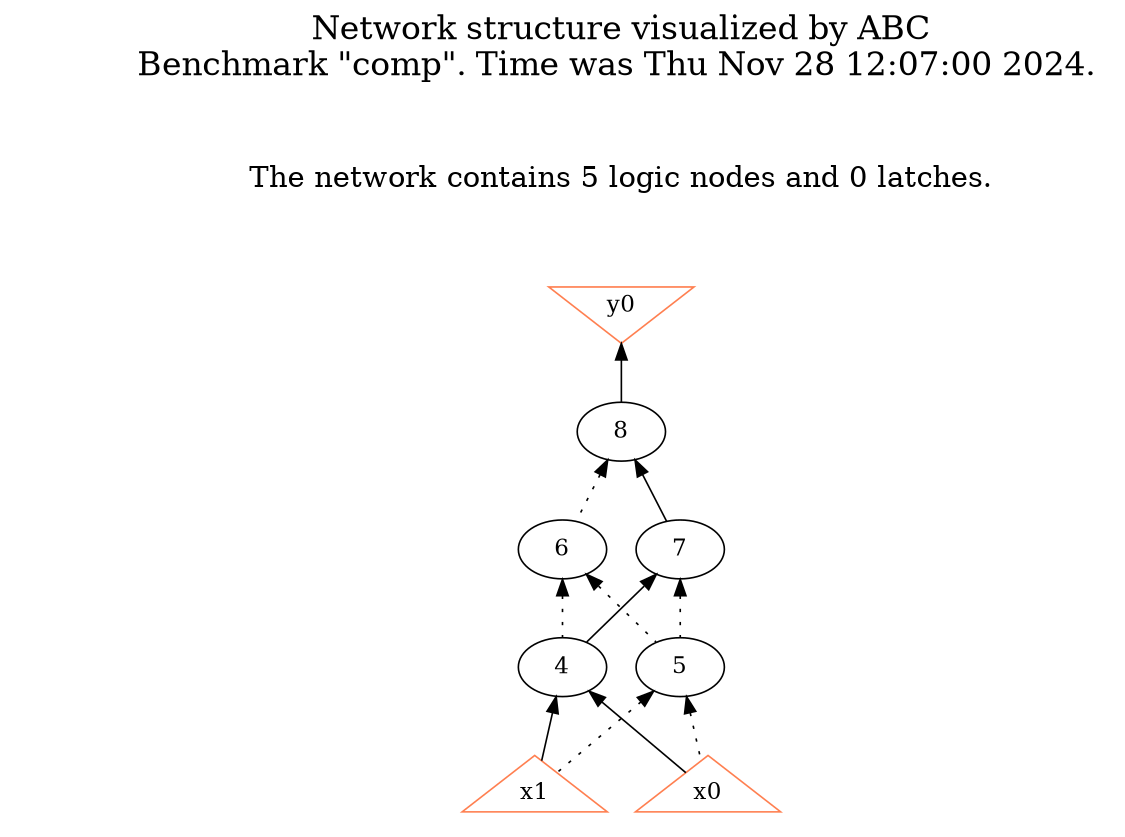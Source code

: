 # Network structure generated by ABC

digraph network {
size = "7.5,10";
center = true;
edge [dir = back];

{
  node [shape = plaintext];
  edge [style = invis];
  LevelTitle1 [label=""];
  LevelTitle2 [label=""];
  Level4 [label = ""];
  Level3 [label = ""];
  Level2 [label = ""];
  Level1 [label = ""];
  Level0 [label = ""];
  LevelTitle1 ->  LevelTitle2 ->  Level4 ->  Level3 ->  Level2 ->  Level1 ->  Level0;
}

{
  rank = same;
  LevelTitle1;
  title1 [shape=plaintext,
          fontsize=20,
          fontname = "Times-Roman",
          label="Network structure visualized by ABC\nBenchmark \"comp\". Time was Thu Nov 28 12:07:00 2024. "
         ];
}

{
  rank = same;
  LevelTitle2;
  title2 [shape=plaintext,
          fontsize=18,
          fontname = "Times-Roman",
          label="The network contains 5 logic nodes and 0 latches.\n"
         ];
}

{
  rank = same;
  Level4;
  Node3 [label = "y0", shape = invtriangle, color = coral, fillcolor = coral];
}

{
  rank = same;
  Level3;
  Node8 [label = "8\n", shape = ellipse];
}

{
  rank = same;
  Level2;
  Node6 [label = "6\n", shape = ellipse];
  Node7 [label = "7\n", shape = ellipse];
}

{
  rank = same;
  Level1;
  Node4 [label = "4\n", shape = ellipse];
  Node5 [label = "5\n", shape = ellipse];
}

{
  rank = same;
  Level0;
  Node1 [label = "x1", shape = triangle, color = coral, fillcolor = coral];
  Node2 [label = "x0", shape = triangle, color = coral, fillcolor = coral];
}

title1 -> title2 [style = invis];
title2 -> Node3 [style = invis];
Node3 -> Node8 [style = solid];
Node4 -> Node1 [style = solid];
Node4 -> Node2 [style = solid];
Node5 -> Node1 [style = dotted];
Node5 -> Node2 [style = dotted];
Node6 -> Node4 [style = dotted];
Node6 -> Node5 [style = dotted];
Node7 -> Node4 [style = solid];
Node7 -> Node5 [style = dotted];
Node8 -> Node6 [style = dotted];
Node8 -> Node7 [style = solid];
}

